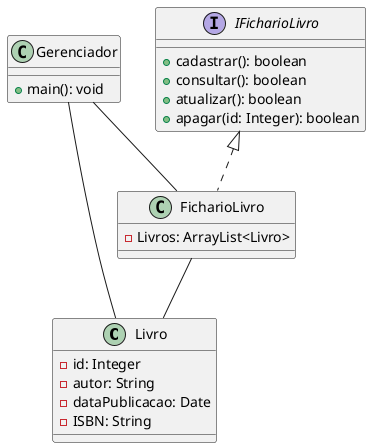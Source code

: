 @startuml q01

class Livro{
    -id: Integer
    -autor: String
    -dataPublicacao: Date
    -ISBN: String
}

interface IFicharioLivro{
    +cadastrar(): boolean
    +consultar(): boolean
    +atualizar(): boolean
    +apagar(id: Integer): boolean
}

class FicharioLivro{
    -Livros: ArrayList<Livro>
}

class Gerenciador{
    +main(): void
}

IFicharioLivro <|.. FicharioLivro
FicharioLivro -- Livro
Gerenciador - Livro
Gerenciador -- FicharioLivro
@enduml
